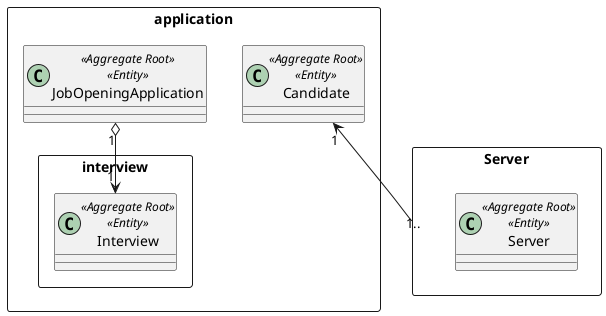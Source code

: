 @startuml

rectangle application{
    class JobOpeningApplication<<Aggregate Root>><<Entity>>{}


rectangle interview{
    class Interview<<Aggregate Root>><<Entity>>{}

}

    class Candidate<<Aggregate Root>><<Entity>>{}

}

rectangle Server{
    class Server<<Aggregate Root>><<Entity>>{}

}

Candidate "1" <-- "1.."Server
JobOpeningApplication"1" o--> "1"Interview





@enduml
